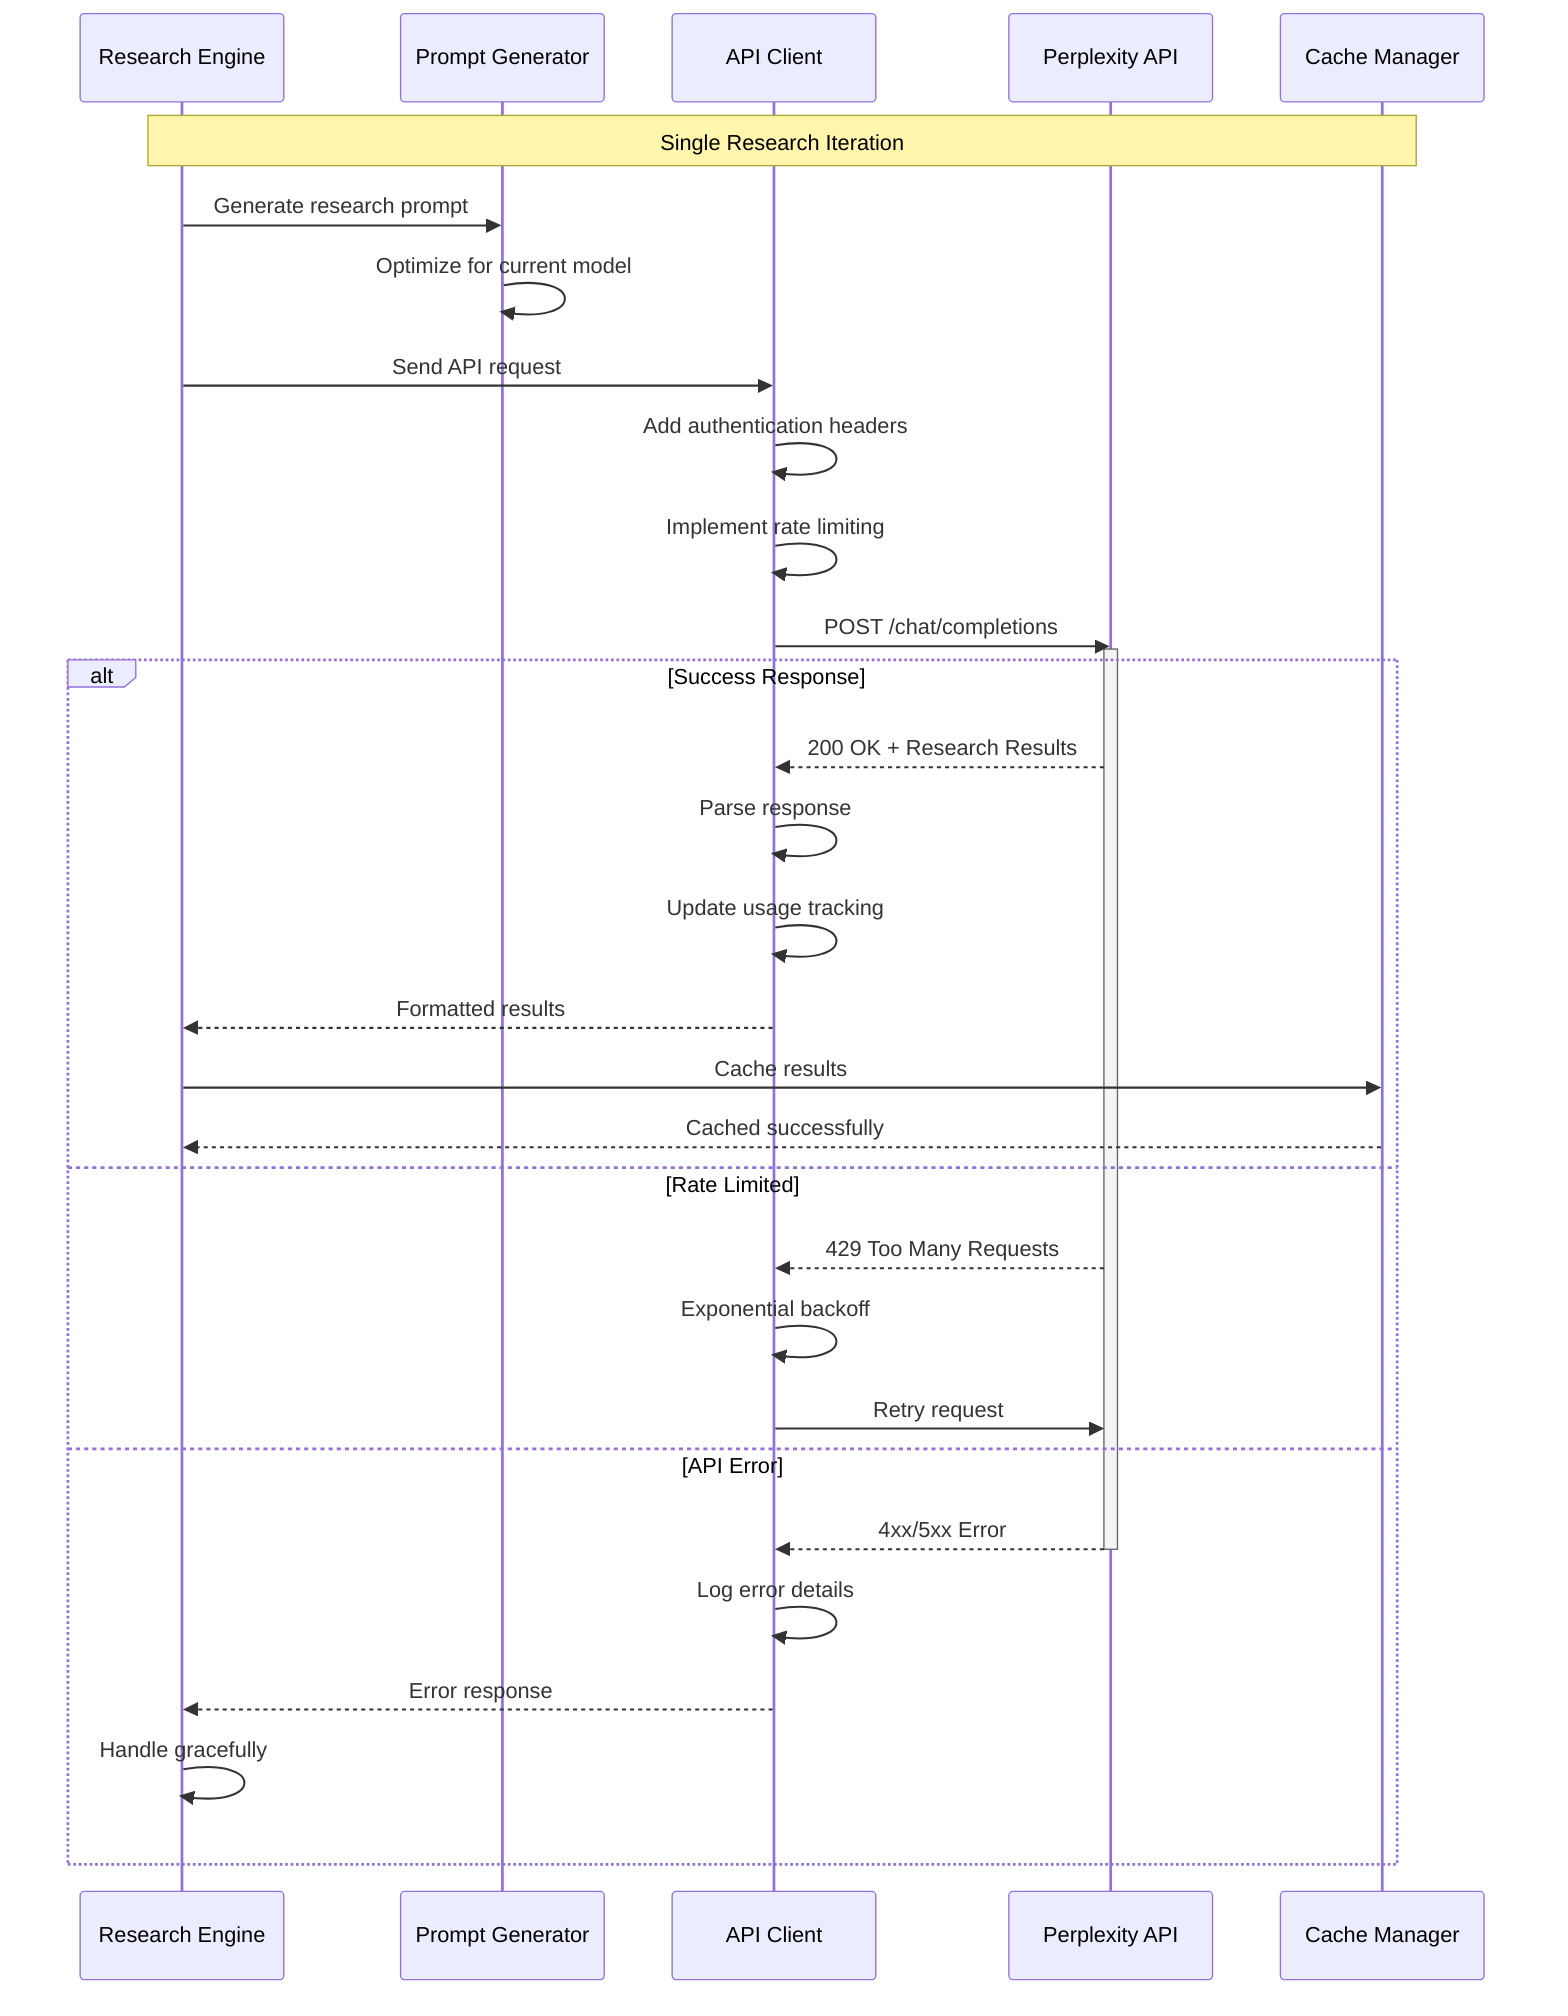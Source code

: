 ---
id: 63ece3e0-2f4a-4629-ab3f-e3a16f6e57ab
---
sequenceDiagram
    participant RE as Research Engine
    participant PG as Prompt Generator
    participant AC as API Client
    participant PA as Perplexity API
    participant CM as Cache Manager

    Note over RE, CM: Single Research Iteration

    RE->>PG: Generate research prompt
    PG->>PG: Optimize for current model

    RE->>AC: Send API request
    AC->>AC: Add authentication headers
    AC->>AC: Implement rate limiting
    
    AC->>PA: POST /chat/completions
    activate PA
    
    alt Success Response
        PA-->>AC: 200 OK + Research Results
        AC->>AC: Parse response
        AC->>AC: Update usage tracking
        AC-->>RE: Formatted results
        
        RE->>CM: Cache results
        CM-->>RE: Cached successfully
        
    else Rate Limited
        PA-->>AC: 429 Too Many Requests
        AC->>AC: Exponential backoff
        AC->>PA: Retry request
        
    else API Error
        PA-->>AC: 4xx/5xx Error
        deactivate PA
        AC->>AC: Log error details
        AC-->>RE: Error response
        RE->>RE: Handle gracefully
    end